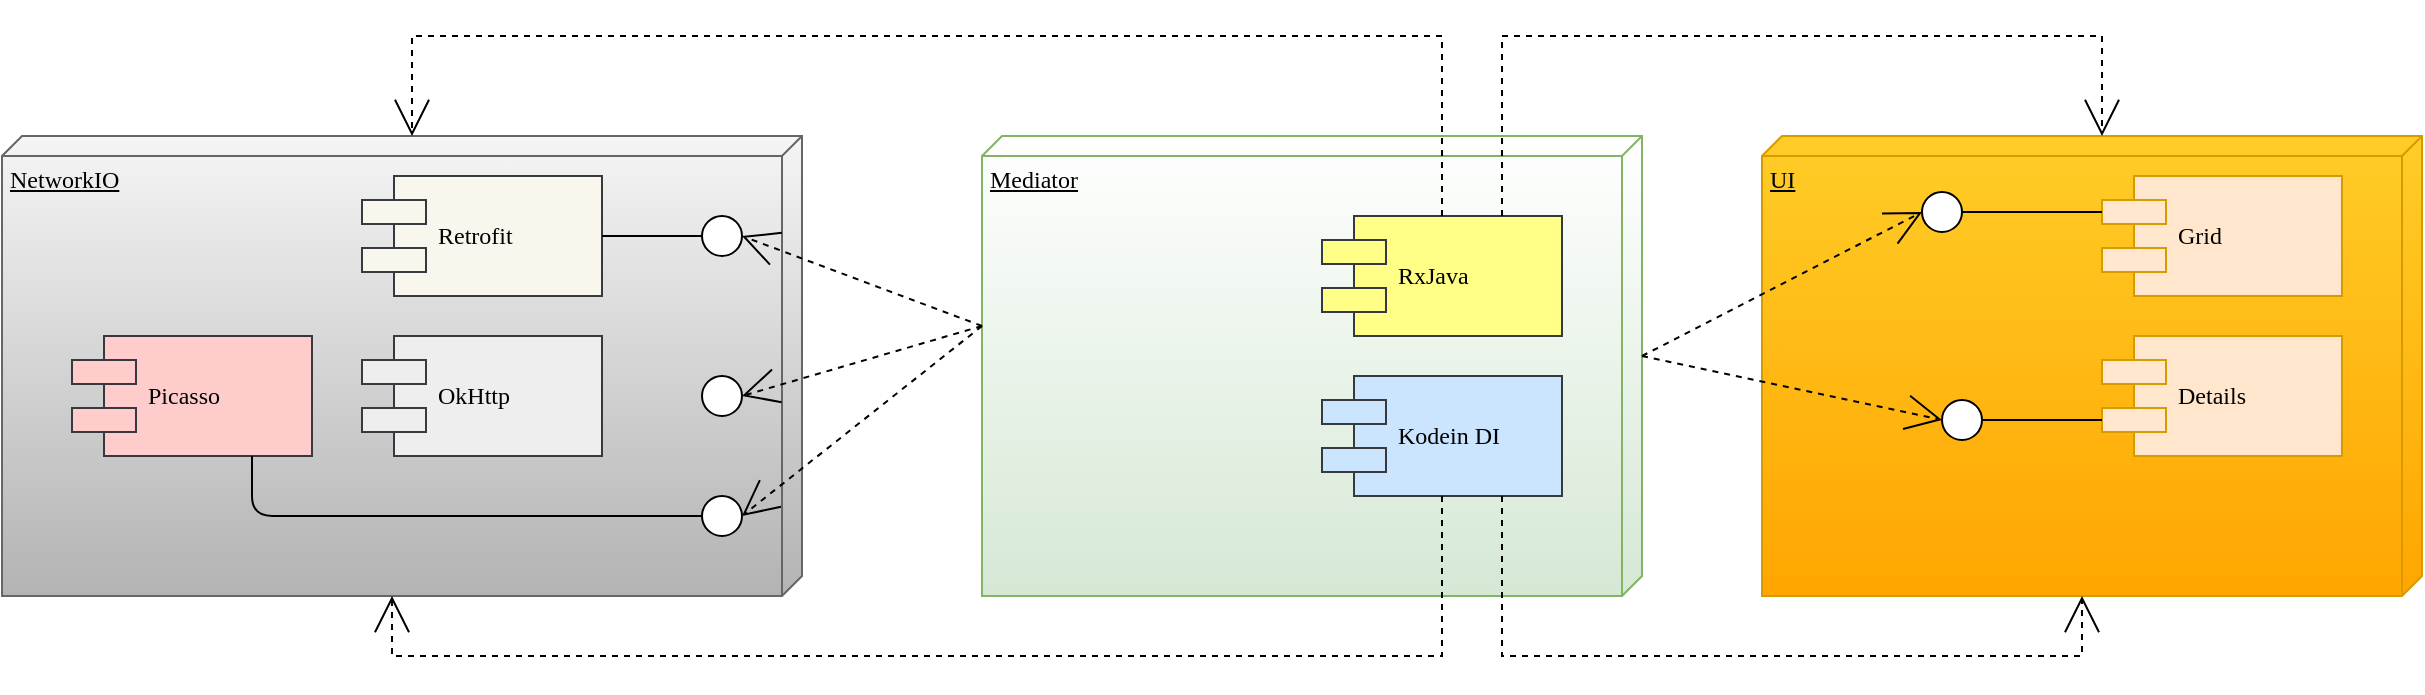 <mxfile version="13.4.6" type="github">
  <diagram name="Page-1" id="5f0bae14-7c28-e335-631c-24af17079c00">
    <mxGraphModel dx="1383" dy="2215" grid="1" gridSize="10" guides="1" tooltips="1" connect="1" arrows="1" fold="1" page="1" pageScale="1" pageWidth="1100" pageHeight="850" background="#ffffff" math="0" shadow="0">
      <root>
        <mxCell id="0" />
        <mxCell id="1" parent="0" />
        <mxCell id="_MNJnkABUWx9unRuleEv-1" value="NetworkIO" style="verticalAlign=top;align=left;spacingTop=8;spacingLeft=2;spacingRight=12;shape=cube;size=10;direction=south;fontStyle=4;html=1;rounded=0;shadow=0;comic=0;labelBackgroundColor=none;strokeWidth=1;fontFamily=Verdana;fontSize=12;fillColor=#f5f5f5;strokeColor=#666666;gradientColor=#b3b3b3;gradientDirection=east;" vertex="1" parent="1">
          <mxGeometry x="120" y="-340" width="400" height="230" as="geometry" />
        </mxCell>
        <mxCell id="_MNJnkABUWx9unRuleEv-2" value="Retrofit" style="shape=component;align=left;spacingLeft=36;rounded=0;shadow=0;comic=0;labelBackgroundColor=none;strokeWidth=1;fontFamily=Verdana;fontSize=12;html=1;fillColor=#f9f7ed;strokeColor=#36393d;" vertex="1" parent="1">
          <mxGeometry x="300" y="-320" width="120" height="60" as="geometry" />
        </mxCell>
        <mxCell id="_MNJnkABUWx9unRuleEv-3" value="OkHttp" style="shape=component;align=left;spacingLeft=36;rounded=0;shadow=0;comic=0;labelBackgroundColor=none;strokeWidth=1;fontFamily=Verdana;fontSize=12;html=1;fillColor=#eeeeee;strokeColor=#36393d;" vertex="1" parent="1">
          <mxGeometry x="300" y="-240" width="120" height="60" as="geometry" />
        </mxCell>
        <mxCell id="_MNJnkABUWx9unRuleEv-5" value="Picasso" style="shape=component;align=left;spacingLeft=36;rounded=0;shadow=0;comic=0;labelBackgroundColor=none;strokeWidth=1;fontFamily=Verdana;fontSize=12;html=1;fillColor=#ffcccc;strokeColor=#36393d;" vertex="1" parent="1">
          <mxGeometry x="155" y="-240" width="120" height="60" as="geometry" />
        </mxCell>
        <mxCell id="_MNJnkABUWx9unRuleEv-6" value="Mediator" style="verticalAlign=top;align=left;spacingTop=8;spacingLeft=2;spacingRight=12;shape=cube;size=10;direction=south;fontStyle=4;html=1;rounded=0;shadow=0;comic=0;labelBackgroundColor=none;strokeWidth=1;fontFamily=Verdana;fontSize=12;fillColor=#d5e8d4;strokeColor=#82b366;gradientDirection=west;gradientColor=#ffffff;" vertex="1" parent="1">
          <mxGeometry x="610" y="-340" width="330" height="230" as="geometry" />
        </mxCell>
        <mxCell id="_MNJnkABUWx9unRuleEv-7" value="RxJava" style="shape=component;align=left;spacingLeft=36;rounded=0;shadow=0;comic=0;labelBackgroundColor=none;strokeWidth=1;fontFamily=Verdana;fontSize=12;html=1;fillColor=#ffff88;strokeColor=#36393d;" vertex="1" parent="1">
          <mxGeometry x="780" y="-300" width="120" height="60" as="geometry" />
        </mxCell>
        <mxCell id="_MNJnkABUWx9unRuleEv-8" value="Kodein DI" style="shape=component;align=left;spacingLeft=36;rounded=0;shadow=0;comic=0;labelBackgroundColor=none;strokeWidth=1;fontFamily=Verdana;fontSize=12;html=1;fillColor=#cce5ff;strokeColor=#36393d;" vertex="1" parent="1">
          <mxGeometry x="780" y="-220" width="120" height="60" as="geometry" />
        </mxCell>
        <mxCell id="_MNJnkABUWx9unRuleEv-9" value="" style="endArrow=none;html=1;entryX=1;entryY=0.5;entryDx=0;entryDy=0;exitX=0;exitY=0.5;exitDx=0;exitDy=0;" edge="1" parent="1" source="_MNJnkABUWx9unRuleEv-10" target="_MNJnkABUWx9unRuleEv-2">
          <mxGeometry width="50" height="50" relative="1" as="geometry">
            <mxPoint x="400" y="110" as="sourcePoint" />
            <mxPoint x="450" y="60" as="targetPoint" />
          </mxGeometry>
        </mxCell>
        <mxCell id="_MNJnkABUWx9unRuleEv-10" value="" style="ellipse;whiteSpace=wrap;html=1;rounded=0;shadow=0;comic=0;labelBackgroundColor=none;strokeWidth=1;fontFamily=Verdana;fontSize=12;align=center;" vertex="1" parent="1">
          <mxGeometry x="470" y="-300" width="20" height="20" as="geometry" />
        </mxCell>
        <mxCell id="_MNJnkABUWx9unRuleEv-12" value="" style="ellipse;whiteSpace=wrap;html=1;rounded=0;shadow=0;comic=0;labelBackgroundColor=none;strokeWidth=1;fontFamily=Verdana;fontSize=12;align=center;" vertex="1" parent="1">
          <mxGeometry x="470" y="-220" width="20" height="20" as="geometry" />
        </mxCell>
        <mxCell id="_MNJnkABUWx9unRuleEv-16" value="" style="ellipse;whiteSpace=wrap;html=1;rounded=0;shadow=0;comic=0;labelBackgroundColor=none;strokeWidth=1;fontFamily=Verdana;fontSize=12;align=center;" vertex="1" parent="1">
          <mxGeometry x="470" y="-160" width="20" height="20" as="geometry" />
        </mxCell>
        <mxCell id="_MNJnkABUWx9unRuleEv-19" style="edgeStyle=none;rounded=0;html=1;dashed=1;labelBackgroundColor=none;startArrow=none;startFill=0;startSize=8;endArrow=open;endFill=0;endSize=16;fontFamily=Verdana;fontSize=12;entryX=1;entryY=0.5;entryDx=0;entryDy=0;exitX=0;exitY=0;exitDx=95;exitDy=330;exitPerimeter=0;" edge="1" parent="1" source="_MNJnkABUWx9unRuleEv-6">
          <mxGeometry relative="1" as="geometry">
            <mxPoint x="494.399" y="470" as="sourcePoint" />
            <mxPoint x="490" y="-210.0" as="targetPoint" />
          </mxGeometry>
        </mxCell>
        <mxCell id="_MNJnkABUWx9unRuleEv-20" style="edgeStyle=none;rounded=0;html=1;dashed=1;labelBackgroundColor=none;startArrow=none;startFill=0;startSize=8;endArrow=open;endFill=0;endSize=16;fontFamily=Verdana;fontSize=12;entryX=1;entryY=0.5;entryDx=0;entryDy=0;exitX=0;exitY=0;exitDx=95;exitDy=330;exitPerimeter=0;" edge="1" parent="1" source="_MNJnkABUWx9unRuleEv-6" target="_MNJnkABUWx9unRuleEv-10">
          <mxGeometry relative="1" as="geometry">
            <mxPoint x="620" y="-235.0" as="sourcePoint" />
            <mxPoint x="500" y="-200.0" as="targetPoint" />
          </mxGeometry>
        </mxCell>
        <mxCell id="_MNJnkABUWx9unRuleEv-23" value="" style="endArrow=none;html=1;entryX=0.75;entryY=1;entryDx=0;entryDy=0;exitX=0;exitY=0.5;exitDx=0;exitDy=0;" edge="1" parent="1" source="_MNJnkABUWx9unRuleEv-16" target="_MNJnkABUWx9unRuleEv-5">
          <mxGeometry width="50" height="50" relative="1" as="geometry">
            <mxPoint x="400" y="110" as="sourcePoint" />
            <mxPoint x="450" y="60" as="targetPoint" />
            <Array as="points">
              <mxPoint x="245" y="-150" />
            </Array>
          </mxGeometry>
        </mxCell>
        <mxCell id="_MNJnkABUWx9unRuleEv-24" style="edgeStyle=none;rounded=0;html=1;dashed=1;labelBackgroundColor=none;startArrow=none;startFill=0;startSize=8;endArrow=open;endFill=0;endSize=16;fontFamily=Verdana;fontSize=12;entryX=1;entryY=0.5;entryDx=0;entryDy=0;exitX=0;exitY=0;exitDx=95;exitDy=330;exitPerimeter=0;" edge="1" parent="1" source="_MNJnkABUWx9unRuleEv-6" target="_MNJnkABUWx9unRuleEv-16">
          <mxGeometry relative="1" as="geometry">
            <mxPoint x="620" y="-235.0" as="sourcePoint" />
            <mxPoint x="500" y="-200.0" as="targetPoint" />
          </mxGeometry>
        </mxCell>
        <mxCell id="_MNJnkABUWx9unRuleEv-25" style="edgeStyle=elbowEdgeStyle;rounded=0;html=1;dashed=1;labelBackgroundColor=none;startArrow=none;startFill=0;startSize=8;endArrow=open;endFill=0;endSize=16;fontFamily=Verdana;fontSize=12;entryX=0;entryY=0;entryDx=0;entryDy=195;exitX=0.5;exitY=0;exitDx=0;exitDy=0;entryPerimeter=0;" edge="1" parent="1" source="_MNJnkABUWx9unRuleEv-7" target="_MNJnkABUWx9unRuleEv-1">
          <mxGeometry relative="1" as="geometry">
            <mxPoint x="620" y="-235.0" as="sourcePoint" />
            <mxPoint x="500" y="-280.0" as="targetPoint" />
            <Array as="points">
              <mxPoint x="570" y="-390" />
            </Array>
          </mxGeometry>
        </mxCell>
        <mxCell id="_MNJnkABUWx9unRuleEv-26" style="edgeStyle=none;rounded=0;html=1;dashed=1;labelBackgroundColor=none;startArrow=none;startFill=0;startSize=8;endArrow=open;endFill=0;endSize=16;fontFamily=Verdana;fontSize=12;entryX=0;entryY=0;entryDx=230;entryDy=205;entryPerimeter=0;exitX=0.5;exitY=1;exitDx=0;exitDy=0;" edge="1" parent="1" source="_MNJnkABUWx9unRuleEv-8" target="_MNJnkABUWx9unRuleEv-1">
          <mxGeometry relative="1" as="geometry">
            <mxPoint x="860" y="-130" as="sourcePoint" />
            <mxPoint x="335" y="-330.0" as="targetPoint" />
            <Array as="points">
              <mxPoint x="840" y="-80" />
              <mxPoint x="570" y="-80" />
              <mxPoint x="315" y="-80" />
            </Array>
          </mxGeometry>
        </mxCell>
        <mxCell id="_MNJnkABUWx9unRuleEv-27" value="UI" style="verticalAlign=top;align=left;spacingTop=8;spacingLeft=2;spacingRight=12;shape=cube;size=10;direction=south;fontStyle=4;html=1;rounded=0;shadow=0;comic=0;labelBackgroundColor=none;strokeWidth=1;fontFamily=Verdana;fontSize=12;gradientColor=#ffa500;fillColor=#ffcd28;strokeColor=#d79b00;gradientDirection=east;" vertex="1" parent="1">
          <mxGeometry x="1000" y="-340" width="330" height="230" as="geometry" />
        </mxCell>
        <mxCell id="_MNJnkABUWx9unRuleEv-28" value="Grid" style="shape=component;align=left;spacingLeft=36;rounded=0;shadow=0;comic=0;labelBackgroundColor=none;strokeWidth=1;fontFamily=Verdana;fontSize=12;html=1;fillColor=#ffe6cc;strokeColor=#d79b00;" vertex="1" parent="1">
          <mxGeometry x="1170" y="-320" width="120" height="60" as="geometry" />
        </mxCell>
        <mxCell id="_MNJnkABUWx9unRuleEv-29" value="Details" style="shape=component;align=left;spacingLeft=36;rounded=0;shadow=0;comic=0;labelBackgroundColor=none;strokeWidth=1;fontFamily=Verdana;fontSize=12;html=1;fillColor=#ffe6cc;strokeColor=#d79b00;" vertex="1" parent="1">
          <mxGeometry x="1170" y="-240" width="120" height="60" as="geometry" />
        </mxCell>
        <mxCell id="_MNJnkABUWx9unRuleEv-31" value="" style="endArrow=none;html=1;entryX=0;entryY=0.3;entryDx=0;entryDy=0;exitX=1;exitY=0.5;exitDx=0;exitDy=0;" edge="1" parent="1" source="_MNJnkABUWx9unRuleEv-32" target="_MNJnkABUWx9unRuleEv-28">
          <mxGeometry width="50" height="50" relative="1" as="geometry">
            <mxPoint x="1260" y="-268.0" as="sourcePoint" />
            <mxPoint x="1210" y="-268.0" as="targetPoint" />
          </mxGeometry>
        </mxCell>
        <mxCell id="_MNJnkABUWx9unRuleEv-32" value="" style="ellipse;whiteSpace=wrap;html=1;rounded=0;shadow=0;comic=0;labelBackgroundColor=none;strokeWidth=1;fontFamily=Verdana;fontSize=12;align=center;" vertex="1" parent="1">
          <mxGeometry x="1080" y="-312" width="20" height="20" as="geometry" />
        </mxCell>
        <mxCell id="_MNJnkABUWx9unRuleEv-35" value="" style="endArrow=none;html=1;exitX=0;exitY=0.5;exitDx=0;exitDy=0;entryX=0;entryY=0.7;entryDx=0;entryDy=0;" edge="1" parent="1" source="_MNJnkABUWx9unRuleEv-36" target="_MNJnkABUWx9unRuleEv-29">
          <mxGeometry width="50" height="50" relative="1" as="geometry">
            <mxPoint x="1160" y="-178.0" as="sourcePoint" />
            <mxPoint x="1190" y="-200" as="targetPoint" />
          </mxGeometry>
        </mxCell>
        <mxCell id="_MNJnkABUWx9unRuleEv-36" value="" style="ellipse;whiteSpace=wrap;html=1;rounded=0;shadow=0;comic=0;labelBackgroundColor=none;strokeWidth=1;fontFamily=Verdana;fontSize=12;align=center;" vertex="1" parent="1">
          <mxGeometry x="1090" y="-208" width="20" height="20" as="geometry" />
        </mxCell>
        <mxCell id="_MNJnkABUWx9unRuleEv-37" style="edgeStyle=none;rounded=0;html=1;dashed=1;labelBackgroundColor=none;startArrow=none;startFill=0;startSize=8;endArrow=open;endFill=0;endSize=16;fontFamily=Verdana;fontSize=12;entryX=0;entryY=0.5;entryDx=0;entryDy=0;exitX=0;exitY=0;exitDx=110;exitDy=0;exitPerimeter=0;" edge="1" parent="1" source="_MNJnkABUWx9unRuleEv-6" target="_MNJnkABUWx9unRuleEv-32">
          <mxGeometry relative="1" as="geometry">
            <mxPoint x="620" y="-235.0" as="sourcePoint" />
            <mxPoint x="500" y="-200.0" as="targetPoint" />
          </mxGeometry>
        </mxCell>
        <mxCell id="_MNJnkABUWx9unRuleEv-38" style="edgeStyle=none;rounded=0;html=1;dashed=1;labelBackgroundColor=none;startArrow=none;startFill=0;startSize=8;endArrow=open;endFill=0;endSize=16;fontFamily=Verdana;fontSize=12;exitX=0;exitY=0;exitDx=110;exitDy=0;exitPerimeter=0;entryX=0;entryY=0.5;entryDx=0;entryDy=0;" edge="1" parent="1" source="_MNJnkABUWx9unRuleEv-6" target="_MNJnkABUWx9unRuleEv-36">
          <mxGeometry relative="1" as="geometry">
            <mxPoint x="780" y="-100.0" as="sourcePoint" />
            <mxPoint x="1000" y="-177" as="targetPoint" />
          </mxGeometry>
        </mxCell>
        <mxCell id="_MNJnkABUWx9unRuleEv-39" style="edgeStyle=elbowEdgeStyle;rounded=0;html=1;dashed=1;labelBackgroundColor=none;startArrow=none;startFill=0;startSize=8;endArrow=open;endFill=0;endSize=16;fontFamily=Verdana;fontSize=12;exitX=0.75;exitY=1;exitDx=0;exitDy=0;entryX=0;entryY=0;entryDx=230;entryDy=170;entryPerimeter=0;" edge="1" parent="1" source="_MNJnkABUWx9unRuleEv-8" target="_MNJnkABUWx9unRuleEv-27">
          <mxGeometry relative="1" as="geometry">
            <mxPoint x="840" y="-160" as="sourcePoint" />
            <mxPoint x="325" y="-100.0" as="targetPoint" />
            <Array as="points">
              <mxPoint x="1020" y="-80" />
            </Array>
          </mxGeometry>
        </mxCell>
        <mxCell id="_MNJnkABUWx9unRuleEv-40" style="rounded=0;html=1;dashed=1;labelBackgroundColor=none;startArrow=none;startFill=0;startSize=8;endArrow=open;endFill=0;endSize=16;fontFamily=Verdana;fontSize=12;exitX=0.75;exitY=0;exitDx=0;exitDy=0;entryX=0;entryY=0;entryDx=0;entryDy=160;entryPerimeter=0;edgeStyle=elbowEdgeStyle;" edge="1" parent="1" source="_MNJnkABUWx9unRuleEv-7" target="_MNJnkABUWx9unRuleEv-27">
          <mxGeometry relative="1" as="geometry">
            <mxPoint x="850" y="-150.0" as="sourcePoint" />
            <mxPoint x="420" as="targetPoint" />
            <Array as="points">
              <mxPoint x="1020" y="-390" />
            </Array>
          </mxGeometry>
        </mxCell>
      </root>
    </mxGraphModel>
  </diagram>
</mxfile>

